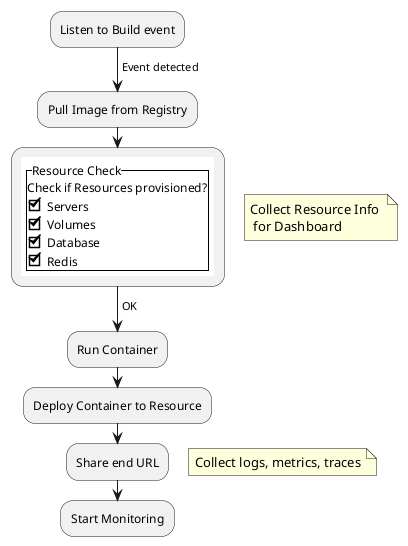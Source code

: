 @startuml
:Listen to Build event;
-> Event detected;
:Pull Image from Registry;
:{{\nsalt\n{^"Resource Check"\nCheck if Resources provisioned?\n[X]Servers\n[X]Volumes\n[X]Database\n[X]Redis\n}\n}};
floating note right: Collect Resource Info \n for Dashboard
-> OK;
:Run Container;
:Deploy Container to Resource;
:Share end URL;
floating note right: Collect logs, metrics, traces
:Start Monitoring;
@enduml

